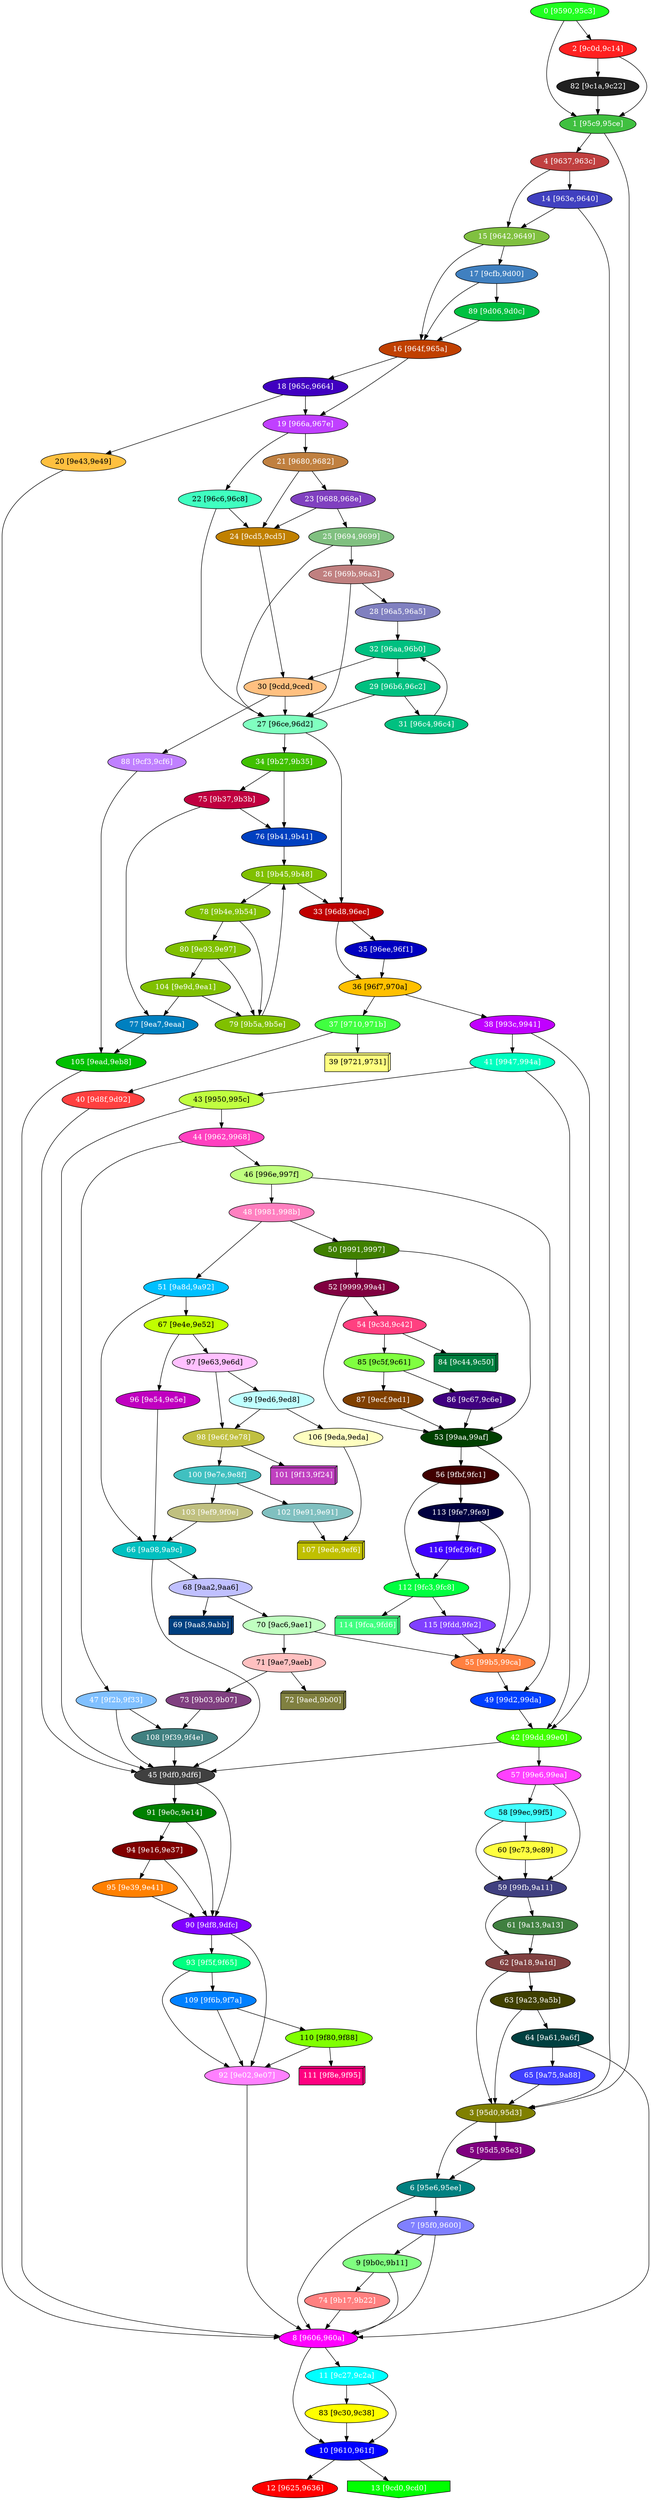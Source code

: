 diGraph libnss3{
	libnss3_0  [style=filled fillcolor="#20FF20" fontcolor="#ffffff" shape=oval label="0 [9590,95c3]"]
	libnss3_1  [style=filled fillcolor="#40C040" fontcolor="#ffffff" shape=oval label="1 [95c9,95ce]"]
	libnss3_2  [style=filled fillcolor="#FF2020" fontcolor="#ffffff" shape=oval label="2 [9c0d,9c14]"]
	libnss3_3  [style=filled fillcolor="#808000" fontcolor="#ffffff" shape=oval label="3 [95d0,95d3]"]
	libnss3_4  [style=filled fillcolor="#C04040" fontcolor="#ffffff" shape=oval label="4 [9637,963c]"]
	libnss3_5  [style=filled fillcolor="#800080" fontcolor="#ffffff" shape=oval label="5 [95d5,95e3]"]
	libnss3_6  [style=filled fillcolor="#008080" fontcolor="#ffffff" shape=oval label="6 [95e6,95ee]"]
	libnss3_7  [style=filled fillcolor="#8080FF" fontcolor="#ffffff" shape=oval label="7 [95f0,9600]"]
	libnss3_8  [style=filled fillcolor="#FF00FF" fontcolor="#ffffff" shape=oval label="8 [9606,960a]"]
	libnss3_9  [style=filled fillcolor="#80FF80" fontcolor="#000000" shape=oval label="9 [9b0c,9b11]"]
	libnss3_a  [style=filled fillcolor="#0000FF" fontcolor="#ffffff" shape=oval label="10 [9610,961f]"]
	libnss3_b  [style=filled fillcolor="#00FFFF" fontcolor="#ffffff" shape=oval label="11 [9c27,9c2a]"]
	libnss3_c  [style=filled fillcolor="#FF0000" fontcolor="#ffffff" shape=oval label="12 [9625,9636]"]
	libnss3_d  [style=filled fillcolor="#00FF00" fontcolor="#ffffff" shape=invhouse label="13 [9cd0,9cd0]"]
	libnss3_e  [style=filled fillcolor="#4040C0" fontcolor="#ffffff" shape=oval label="14 [963e,9640]"]
	libnss3_f  [style=filled fillcolor="#80C040" fontcolor="#ffffff" shape=oval label="15 [9642,9649]"]
	libnss3_10  [style=filled fillcolor="#C04000" fontcolor="#ffffff" shape=oval label="16 [964f,965a]"]
	libnss3_11  [style=filled fillcolor="#4080C0" fontcolor="#ffffff" shape=oval label="17 [9cfb,9d00]"]
	libnss3_12  [style=filled fillcolor="#4000C0" fontcolor="#ffffff" shape=oval label="18 [965c,9664]"]
	libnss3_13  [style=filled fillcolor="#C040FF" fontcolor="#ffffff" shape=oval label="19 [966a,967e]"]
	libnss3_14  [style=filled fillcolor="#FFC040" fontcolor="#000000" shape=oval label="20 [9e43,9e49]"]
	libnss3_15  [style=filled fillcolor="#C08040" fontcolor="#ffffff" shape=oval label="21 [9680,9682]"]
	libnss3_16  [style=filled fillcolor="#40FFC0" fontcolor="#000000" shape=oval label="22 [96c6,96c8]"]
	libnss3_17  [style=filled fillcolor="#8040C0" fontcolor="#ffffff" shape=oval label="23 [9688,968e]"]
	libnss3_18  [style=filled fillcolor="#C08000" fontcolor="#ffffff" shape=oval label="24 [9cd5,9cd5]"]
	libnss3_19  [style=filled fillcolor="#80C080" fontcolor="#ffffff" shape=oval label="25 [9694,9699]"]
	libnss3_1a  [style=filled fillcolor="#C08080" fontcolor="#ffffff" shape=oval label="26 [969b,96a3]"]
	libnss3_1b  [style=filled fillcolor="#80FFC0" fontcolor="#000000" shape=oval label="27 [96ce,96d2]"]
	libnss3_1c  [style=filled fillcolor="#8080C0" fontcolor="#ffffff" shape=oval label="28 [96a5,96a5]"]
	libnss3_1d  [style=filled fillcolor="#00C080" fontcolor="#ffffff" shape=oval label="29 [96b6,96c2]"]
	libnss3_1e  [style=filled fillcolor="#FFC080" fontcolor="#000000" shape=oval label="30 [9cdd,9ced]"]
	libnss3_1f  [style=filled fillcolor="#00C080" fontcolor="#ffffff" shape=oval label="31 [96c4,96c4]"]
	libnss3_20  [style=filled fillcolor="#00C080" fontcolor="#ffffff" shape=oval label="32 [96aa,96b0]"]
	libnss3_21  [style=filled fillcolor="#C00000" fontcolor="#ffffff" shape=oval label="33 [96d8,96ec]"]
	libnss3_22  [style=filled fillcolor="#40C000" fontcolor="#ffffff" shape=oval label="34 [9b27,9b35]"]
	libnss3_23  [style=filled fillcolor="#0000C0" fontcolor="#ffffff" shape=oval label="35 [96ee,96f1]"]
	libnss3_24  [style=filled fillcolor="#FFC000" fontcolor="#000000" shape=oval label="36 [96f7,970a]"]
	libnss3_25  [style=filled fillcolor="#40FF40" fontcolor="#ffffff" shape=oval label="37 [9710,971b]"]
	libnss3_26  [style=filled fillcolor="#C000FF" fontcolor="#ffffff" shape=oval label="38 [993c,9941]"]
	libnss3_27  [style=filled fillcolor="#FFFF80" fontcolor="#000000" shape=box3d label="39 [9721,9731]"]
	libnss3_28  [style=filled fillcolor="#FF4040" fontcolor="#ffffff" shape=oval label="40 [9d8f,9d92]"]
	libnss3_29  [style=filled fillcolor="#00FFC0" fontcolor="#ffffff" shape=oval label="41 [9947,994a]"]
	libnss3_2a  [style=filled fillcolor="#40FF00" fontcolor="#ffffff" shape=oval label="42 [99dd,99e0]"]
	libnss3_2b  [style=filled fillcolor="#C0FF40" fontcolor="#000000" shape=oval label="43 [9950,995c]"]
	libnss3_2c  [style=filled fillcolor="#FF40C0" fontcolor="#ffffff" shape=oval label="44 [9962,9968]"]
	libnss3_2d  [style=filled fillcolor="#404040" fontcolor="#ffffff" shape=oval label="45 [9df0,9df6]"]
	libnss3_2e  [style=filled fillcolor="#C0FF80" fontcolor="#000000" shape=oval label="46 [996e,997f]"]
	libnss3_2f  [style=filled fillcolor="#80C0FF" fontcolor="#ffffff" shape=oval label="47 [9f2b,9f33]"]
	libnss3_30  [style=filled fillcolor="#FF80C0" fontcolor="#ffffff" shape=oval label="48 [9981,998b]"]
	libnss3_31  [style=filled fillcolor="#0040FF" fontcolor="#ffffff" shape=oval label="49 [99d2,99da]"]
	libnss3_32  [style=filled fillcolor="#408000" fontcolor="#ffffff" shape=oval label="50 [9991,9997]"]
	libnss3_33  [style=filled fillcolor="#00C0FF" fontcolor="#ffffff" shape=oval label="51 [9a8d,9a92]"]
	libnss3_34  [style=filled fillcolor="#800040" fontcolor="#ffffff" shape=oval label="52 [9999,99a4]"]
	libnss3_35  [style=filled fillcolor="#004000" fontcolor="#ffffff" shape=oval label="53 [99aa,99af]"]
	libnss3_36  [style=filled fillcolor="#FF4080" fontcolor="#ffffff" shape=oval label="54 [9c3d,9c42]"]
	libnss3_37  [style=filled fillcolor="#FF8040" fontcolor="#ffffff" shape=oval label="55 [99b5,99ca]"]
	libnss3_38  [style=filled fillcolor="#400000" fontcolor="#ffffff" shape=oval label="56 [9fbf,9fc1]"]
	libnss3_39  [style=filled fillcolor="#FF40FF" fontcolor="#ffffff" shape=oval label="57 [99e6,99ea]"]
	libnss3_3a  [style=filled fillcolor="#40FFFF" fontcolor="#000000" shape=oval label="58 [99ec,99f5]"]
	libnss3_3b  [style=filled fillcolor="#404080" fontcolor="#ffffff" shape=oval label="59 [99fb,9a11]"]
	libnss3_3c  [style=filled fillcolor="#FFFF40" fontcolor="#000000" shape=oval label="60 [9c73,9c89]"]
	libnss3_3d  [style=filled fillcolor="#408040" fontcolor="#ffffff" shape=oval label="61 [9a13,9a13]"]
	libnss3_3e  [style=filled fillcolor="#804040" fontcolor="#ffffff" shape=oval label="62 [9a18,9a1d]"]
	libnss3_3f  [style=filled fillcolor="#404000" fontcolor="#ffffff" shape=oval label="63 [9a23,9a5b]"]
	libnss3_40  [style=filled fillcolor="#004040" fontcolor="#ffffff" shape=oval label="64 [9a61,9a6f]"]
	libnss3_41  [style=filled fillcolor="#4040FF" fontcolor="#ffffff" shape=oval label="65 [9a75,9a88]"]
	libnss3_42  [style=filled fillcolor="#00C0C0" fontcolor="#ffffff" shape=oval label="66 [9a98,9a9c]"]
	libnss3_43  [style=filled fillcolor="#C0FF00" fontcolor="#000000" shape=oval label="67 [9e4e,9e52]"]
	libnss3_44  [style=filled fillcolor="#C0C0FF" fontcolor="#000000" shape=oval label="68 [9aa2,9aa6]"]
	libnss3_45  [style=filled fillcolor="#004080" fontcolor="#ffffff" shape=box3d label="69 [9aa8,9abb]"]
	libnss3_46  [style=filled fillcolor="#C0FFC0" fontcolor="#000000" shape=oval label="70 [9ac6,9ae1]"]
	libnss3_47  [style=filled fillcolor="#FFC0C0" fontcolor="#000000" shape=oval label="71 [9ae7,9aeb]"]
	libnss3_48  [style=filled fillcolor="#808040" fontcolor="#ffffff" shape=box3d label="72 [9aed,9b00]"]
	libnss3_49  [style=filled fillcolor="#804080" fontcolor="#ffffff" shape=oval label="73 [9b03,9b07]"]
	libnss3_4a  [style=filled fillcolor="#FF8080" fontcolor="#ffffff" shape=oval label="74 [9b17,9b22]"]
	libnss3_4b  [style=filled fillcolor="#C00040" fontcolor="#ffffff" shape=oval label="75 [9b37,9b3b]"]
	libnss3_4c  [style=filled fillcolor="#0040C0" fontcolor="#ffffff" shape=oval label="76 [9b41,9b41]"]
	libnss3_4d  [style=filled fillcolor="#0080C0" fontcolor="#ffffff" shape=oval label="77 [9ea7,9eaa]"]
	libnss3_4e  [style=filled fillcolor="#80C000" fontcolor="#ffffff" shape=oval label="78 [9b4e,9b54]"]
	libnss3_4f  [style=filled fillcolor="#80C000" fontcolor="#ffffff" shape=oval label="79 [9b5a,9b5e]"]
	libnss3_50  [style=filled fillcolor="#80C000" fontcolor="#ffffff" shape=oval label="80 [9e93,9e97]"]
	libnss3_51  [style=filled fillcolor="#80C000" fontcolor="#ffffff" shape=oval label="81 [9b45,9b48]"]
	libnss3_52  [style=filled fillcolor="#202020" fontcolor="#ffffff" shape=oval label="82 [9c1a,9c22]"]
	libnss3_53  [style=filled fillcolor="#FFFF00" fontcolor="#000000" shape=oval label="83 [9c30,9c38]"]
	libnss3_54  [style=filled fillcolor="#008040" fontcolor="#ffffff" shape=box3d label="84 [9c44,9c50]"]
	libnss3_55  [style=filled fillcolor="#80FF40" fontcolor="#000000" shape=oval label="85 [9c5f,9c61]"]
	libnss3_56  [style=filled fillcolor="#400080" fontcolor="#ffffff" shape=oval label="86 [9c67,9c6e]"]
	libnss3_57  [style=filled fillcolor="#804000" fontcolor="#ffffff" shape=oval label="87 [9ecf,9ed1]"]
	libnss3_58  [style=filled fillcolor="#C080FF" fontcolor="#ffffff" shape=oval label="88 [9cf3,9cf6]"]
	libnss3_59  [style=filled fillcolor="#00C040" fontcolor="#ffffff" shape=oval label="89 [9d06,9d0c]"]
	libnss3_5a  [style=filled fillcolor="#8000FF" fontcolor="#ffffff" shape=oval label="90 [9df8,9dfc]"]
	libnss3_5b  [style=filled fillcolor="#008000" fontcolor="#ffffff" shape=oval label="91 [9e0c,9e14]"]
	libnss3_5c  [style=filled fillcolor="#FF80FF" fontcolor="#ffffff" shape=oval label="92 [9e02,9e07]"]
	libnss3_5d  [style=filled fillcolor="#00FF80" fontcolor="#ffffff" shape=oval label="93 [9f5f,9f65]"]
	libnss3_5e  [style=filled fillcolor="#800000" fontcolor="#ffffff" shape=oval label="94 [9e16,9e37]"]
	libnss3_5f  [style=filled fillcolor="#FF8000" fontcolor="#ffffff" shape=oval label="95 [9e39,9e41]"]
	libnss3_60  [style=filled fillcolor="#C000C0" fontcolor="#ffffff" shape=oval label="96 [9e54,9e5e]"]
	libnss3_61  [style=filled fillcolor="#FFC0FF" fontcolor="#000000" shape=oval label="97 [9e63,9e6d]"]
	libnss3_62  [style=filled fillcolor="#C0C040" fontcolor="#ffffff" shape=oval label="98 [9e6f,9e78]"]
	libnss3_63  [style=filled fillcolor="#C0FFFF" fontcolor="#000000" shape=oval label="99 [9ed6,9ed8]"]
	libnss3_64  [style=filled fillcolor="#40C0C0" fontcolor="#ffffff" shape=oval label="100 [9e7e,9e8f]"]
	libnss3_65  [style=filled fillcolor="#C040C0" fontcolor="#ffffff" shape=box3d label="101 [9f13,9f24]"]
	libnss3_66  [style=filled fillcolor="#80C0C0" fontcolor="#ffffff" shape=oval label="102 [9e91,9e91]"]
	libnss3_67  [style=filled fillcolor="#C0C080" fontcolor="#ffffff" shape=oval label="103 [9ef9,9f0e]"]
	libnss3_68  [style=filled fillcolor="#80C000" fontcolor="#ffffff" shape=oval label="104 [9e9d,9ea1]"]
	libnss3_69  [style=filled fillcolor="#00C000" fontcolor="#ffffff" shape=oval label="105 [9ead,9eb8]"]
	libnss3_6a  [style=filled fillcolor="#FFFFC0" fontcolor="#000000" shape=oval label="106 [9eda,9eda]"]
	libnss3_6b  [style=filled fillcolor="#C0C000" fontcolor="#ffffff" shape=box3d label="107 [9ede,9ef6]"]
	libnss3_6c  [style=filled fillcolor="#408080" fontcolor="#ffffff" shape=oval label="108 [9f39,9f4e]"]
	libnss3_6d  [style=filled fillcolor="#0080FF" fontcolor="#ffffff" shape=oval label="109 [9f6b,9f7a]"]
	libnss3_6e  [style=filled fillcolor="#80FF00" fontcolor="#000000" shape=oval label="110 [9f80,9f88]"]
	libnss3_6f  [style=filled fillcolor="#FF0080" fontcolor="#ffffff" shape=box3d label="111 [9f8e,9f95]"]
	libnss3_70  [style=filled fillcolor="#00FF40" fontcolor="#ffffff" shape=oval label="112 [9fc3,9fc8]"]
	libnss3_71  [style=filled fillcolor="#000040" fontcolor="#ffffff" shape=oval label="113 [9fe7,9fe9]"]
	libnss3_72  [style=filled fillcolor="#40FF80" fontcolor="#ffffff" shape=box3d label="114 [9fca,9fd6]"]
	libnss3_73  [style=filled fillcolor="#8040FF" fontcolor="#ffffff" shape=oval label="115 [9fdd,9fe2]"]
	libnss3_74  [style=filled fillcolor="#4000FF" fontcolor="#ffffff" shape=oval label="116 [9fef,9fef]"]

	libnss3_0 -> libnss3_1
	libnss3_0 -> libnss3_2
	libnss3_1 -> libnss3_3
	libnss3_1 -> libnss3_4
	libnss3_2 -> libnss3_1
	libnss3_2 -> libnss3_52
	libnss3_3 -> libnss3_5
	libnss3_3 -> libnss3_6
	libnss3_4 -> libnss3_e
	libnss3_4 -> libnss3_f
	libnss3_5 -> libnss3_6
	libnss3_6 -> libnss3_7
	libnss3_6 -> libnss3_8
	libnss3_7 -> libnss3_8
	libnss3_7 -> libnss3_9
	libnss3_8 -> libnss3_a
	libnss3_8 -> libnss3_b
	libnss3_9 -> libnss3_8
	libnss3_9 -> libnss3_4a
	libnss3_a -> libnss3_c
	libnss3_a -> libnss3_d
	libnss3_b -> libnss3_a
	libnss3_b -> libnss3_53
	libnss3_e -> libnss3_3
	libnss3_e -> libnss3_f
	libnss3_f -> libnss3_10
	libnss3_f -> libnss3_11
	libnss3_10 -> libnss3_12
	libnss3_10 -> libnss3_13
	libnss3_11 -> libnss3_10
	libnss3_11 -> libnss3_59
	libnss3_12 -> libnss3_13
	libnss3_12 -> libnss3_14
	libnss3_13 -> libnss3_15
	libnss3_13 -> libnss3_16
	libnss3_14 -> libnss3_8
	libnss3_15 -> libnss3_17
	libnss3_15 -> libnss3_18
	libnss3_16 -> libnss3_18
	libnss3_16 -> libnss3_1b
	libnss3_17 -> libnss3_18
	libnss3_17 -> libnss3_19
	libnss3_18 -> libnss3_1e
	libnss3_19 -> libnss3_1a
	libnss3_19 -> libnss3_1b
	libnss3_1a -> libnss3_1b
	libnss3_1a -> libnss3_1c
	libnss3_1b -> libnss3_21
	libnss3_1b -> libnss3_22
	libnss3_1c -> libnss3_20
	libnss3_1d -> libnss3_1b
	libnss3_1d -> libnss3_1f
	libnss3_1e -> libnss3_1b
	libnss3_1e -> libnss3_58
	libnss3_1f -> libnss3_20
	libnss3_20 -> libnss3_1d
	libnss3_20 -> libnss3_1e
	libnss3_21 -> libnss3_23
	libnss3_21 -> libnss3_24
	libnss3_22 -> libnss3_4b
	libnss3_22 -> libnss3_4c
	libnss3_23 -> libnss3_24
	libnss3_24 -> libnss3_25
	libnss3_24 -> libnss3_26
	libnss3_25 -> libnss3_27
	libnss3_25 -> libnss3_28
	libnss3_26 -> libnss3_29
	libnss3_26 -> libnss3_2a
	libnss3_28 -> libnss3_2d
	libnss3_29 -> libnss3_2a
	libnss3_29 -> libnss3_2b
	libnss3_2a -> libnss3_2d
	libnss3_2a -> libnss3_39
	libnss3_2b -> libnss3_2c
	libnss3_2b -> libnss3_2d
	libnss3_2c -> libnss3_2e
	libnss3_2c -> libnss3_2f
	libnss3_2d -> libnss3_5a
	libnss3_2d -> libnss3_5b
	libnss3_2e -> libnss3_30
	libnss3_2e -> libnss3_31
	libnss3_2f -> libnss3_2d
	libnss3_2f -> libnss3_6c
	libnss3_30 -> libnss3_32
	libnss3_30 -> libnss3_33
	libnss3_31 -> libnss3_2a
	libnss3_32 -> libnss3_34
	libnss3_32 -> libnss3_35
	libnss3_33 -> libnss3_42
	libnss3_33 -> libnss3_43
	libnss3_34 -> libnss3_35
	libnss3_34 -> libnss3_36
	libnss3_35 -> libnss3_37
	libnss3_35 -> libnss3_38
	libnss3_36 -> libnss3_54
	libnss3_36 -> libnss3_55
	libnss3_37 -> libnss3_31
	libnss3_38 -> libnss3_70
	libnss3_38 -> libnss3_71
	libnss3_39 -> libnss3_3a
	libnss3_39 -> libnss3_3b
	libnss3_3a -> libnss3_3b
	libnss3_3a -> libnss3_3c
	libnss3_3b -> libnss3_3d
	libnss3_3b -> libnss3_3e
	libnss3_3c -> libnss3_3b
	libnss3_3d -> libnss3_3e
	libnss3_3e -> libnss3_3
	libnss3_3e -> libnss3_3f
	libnss3_3f -> libnss3_3
	libnss3_3f -> libnss3_40
	libnss3_40 -> libnss3_8
	libnss3_40 -> libnss3_41
	libnss3_41 -> libnss3_3
	libnss3_42 -> libnss3_2d
	libnss3_42 -> libnss3_44
	libnss3_43 -> libnss3_60
	libnss3_43 -> libnss3_61
	libnss3_44 -> libnss3_45
	libnss3_44 -> libnss3_46
	libnss3_46 -> libnss3_37
	libnss3_46 -> libnss3_47
	libnss3_47 -> libnss3_48
	libnss3_47 -> libnss3_49
	libnss3_49 -> libnss3_6c
	libnss3_4a -> libnss3_8
	libnss3_4b -> libnss3_4c
	libnss3_4b -> libnss3_4d
	libnss3_4c -> libnss3_51
	libnss3_4d -> libnss3_69
	libnss3_4e -> libnss3_4f
	libnss3_4e -> libnss3_50
	libnss3_4f -> libnss3_51
	libnss3_50 -> libnss3_4f
	libnss3_50 -> libnss3_68
	libnss3_51 -> libnss3_21
	libnss3_51 -> libnss3_4e
	libnss3_52 -> libnss3_1
	libnss3_53 -> libnss3_a
	libnss3_55 -> libnss3_56
	libnss3_55 -> libnss3_57
	libnss3_56 -> libnss3_35
	libnss3_57 -> libnss3_35
	libnss3_58 -> libnss3_69
	libnss3_59 -> libnss3_10
	libnss3_5a -> libnss3_5c
	libnss3_5a -> libnss3_5d
	libnss3_5b -> libnss3_5a
	libnss3_5b -> libnss3_5e
	libnss3_5c -> libnss3_8
	libnss3_5d -> libnss3_5c
	libnss3_5d -> libnss3_6d
	libnss3_5e -> libnss3_5a
	libnss3_5e -> libnss3_5f
	libnss3_5f -> libnss3_5a
	libnss3_60 -> libnss3_42
	libnss3_61 -> libnss3_62
	libnss3_61 -> libnss3_63
	libnss3_62 -> libnss3_64
	libnss3_62 -> libnss3_65
	libnss3_63 -> libnss3_62
	libnss3_63 -> libnss3_6a
	libnss3_64 -> libnss3_66
	libnss3_64 -> libnss3_67
	libnss3_66 -> libnss3_6b
	libnss3_67 -> libnss3_42
	libnss3_68 -> libnss3_4d
	libnss3_68 -> libnss3_4f
	libnss3_69 -> libnss3_8
	libnss3_6a -> libnss3_6b
	libnss3_6c -> libnss3_2d
	libnss3_6d -> libnss3_5c
	libnss3_6d -> libnss3_6e
	libnss3_6e -> libnss3_5c
	libnss3_6e -> libnss3_6f
	libnss3_70 -> libnss3_72
	libnss3_70 -> libnss3_73
	libnss3_71 -> libnss3_37
	libnss3_71 -> libnss3_74
	libnss3_73 -> libnss3_37
	libnss3_74 -> libnss3_70
}